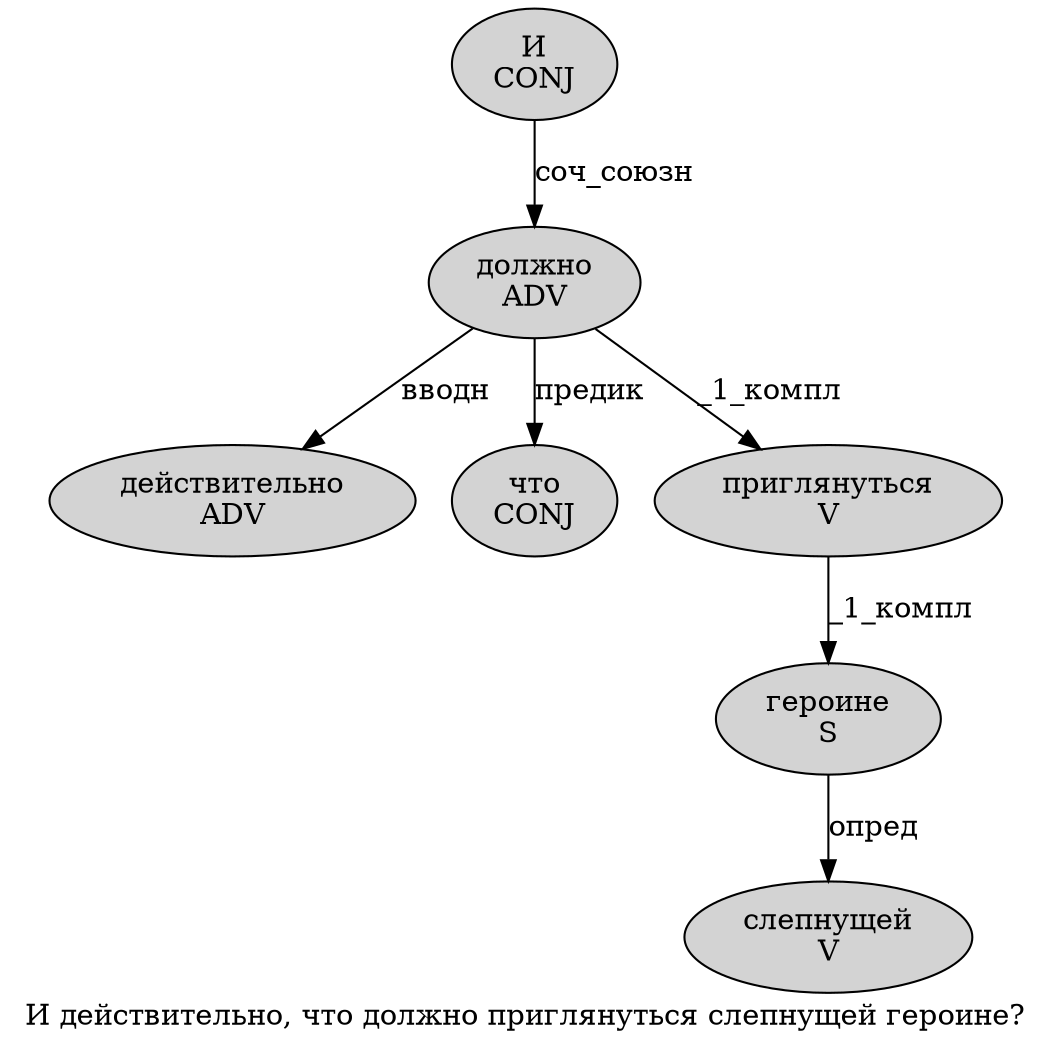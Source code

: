 digraph SENTENCE_1205 {
	graph [label="И действительно, что должно приглянуться слепнущей героине?"]
	node [style=filled]
		0 [label="И
CONJ" color="" fillcolor=lightgray penwidth=1 shape=ellipse]
		1 [label="действительно
ADV" color="" fillcolor=lightgray penwidth=1 shape=ellipse]
		3 [label="что
CONJ" color="" fillcolor=lightgray penwidth=1 shape=ellipse]
		4 [label="должно
ADV" color="" fillcolor=lightgray penwidth=1 shape=ellipse]
		5 [label="приглянуться
V" color="" fillcolor=lightgray penwidth=1 shape=ellipse]
		6 [label="слепнущей
V" color="" fillcolor=lightgray penwidth=1 shape=ellipse]
		7 [label="героине
S" color="" fillcolor=lightgray penwidth=1 shape=ellipse]
			0 -> 4 [label="соч_союзн"]
			4 -> 1 [label="вводн"]
			4 -> 3 [label="предик"]
			4 -> 5 [label="_1_компл"]
			7 -> 6 [label="опред"]
			5 -> 7 [label="_1_компл"]
}